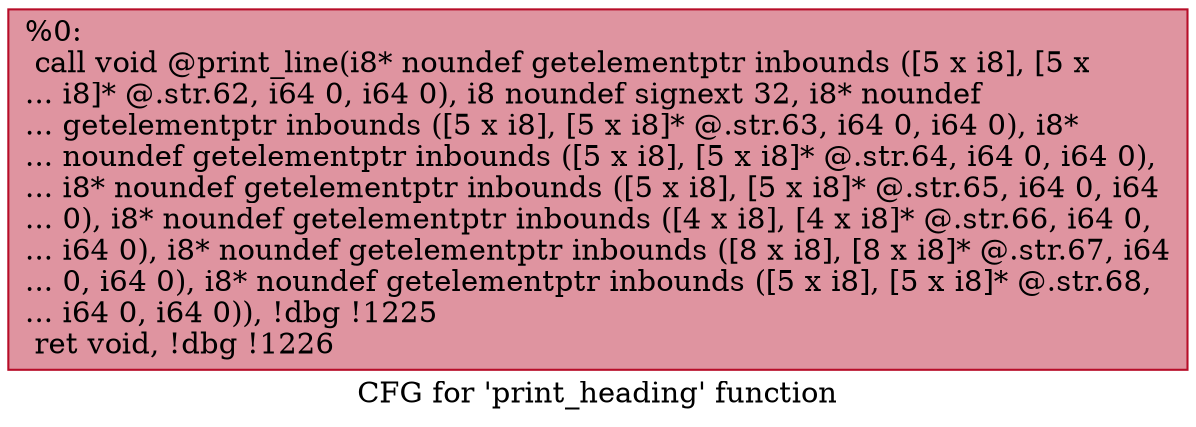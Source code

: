 digraph "CFG for 'print_heading' function" {
	label="CFG for 'print_heading' function";

	Node0x1173570 [shape=record,color="#b70d28ff", style=filled, fillcolor="#b70d2870",label="{%0:\l  call void @print_line(i8* noundef getelementptr inbounds ([5 x i8], [5 x\l... i8]* @.str.62, i64 0, i64 0), i8 noundef signext 32, i8* noundef\l... getelementptr inbounds ([5 x i8], [5 x i8]* @.str.63, i64 0, i64 0), i8*\l... noundef getelementptr inbounds ([5 x i8], [5 x i8]* @.str.64, i64 0, i64 0),\l... i8* noundef getelementptr inbounds ([5 x i8], [5 x i8]* @.str.65, i64 0, i64\l... 0), i8* noundef getelementptr inbounds ([4 x i8], [4 x i8]* @.str.66, i64 0,\l... i64 0), i8* noundef getelementptr inbounds ([8 x i8], [8 x i8]* @.str.67, i64\l... 0, i64 0), i8* noundef getelementptr inbounds ([5 x i8], [5 x i8]* @.str.68,\l... i64 0, i64 0)), !dbg !1225\l  ret void, !dbg !1226\l}"];
}
